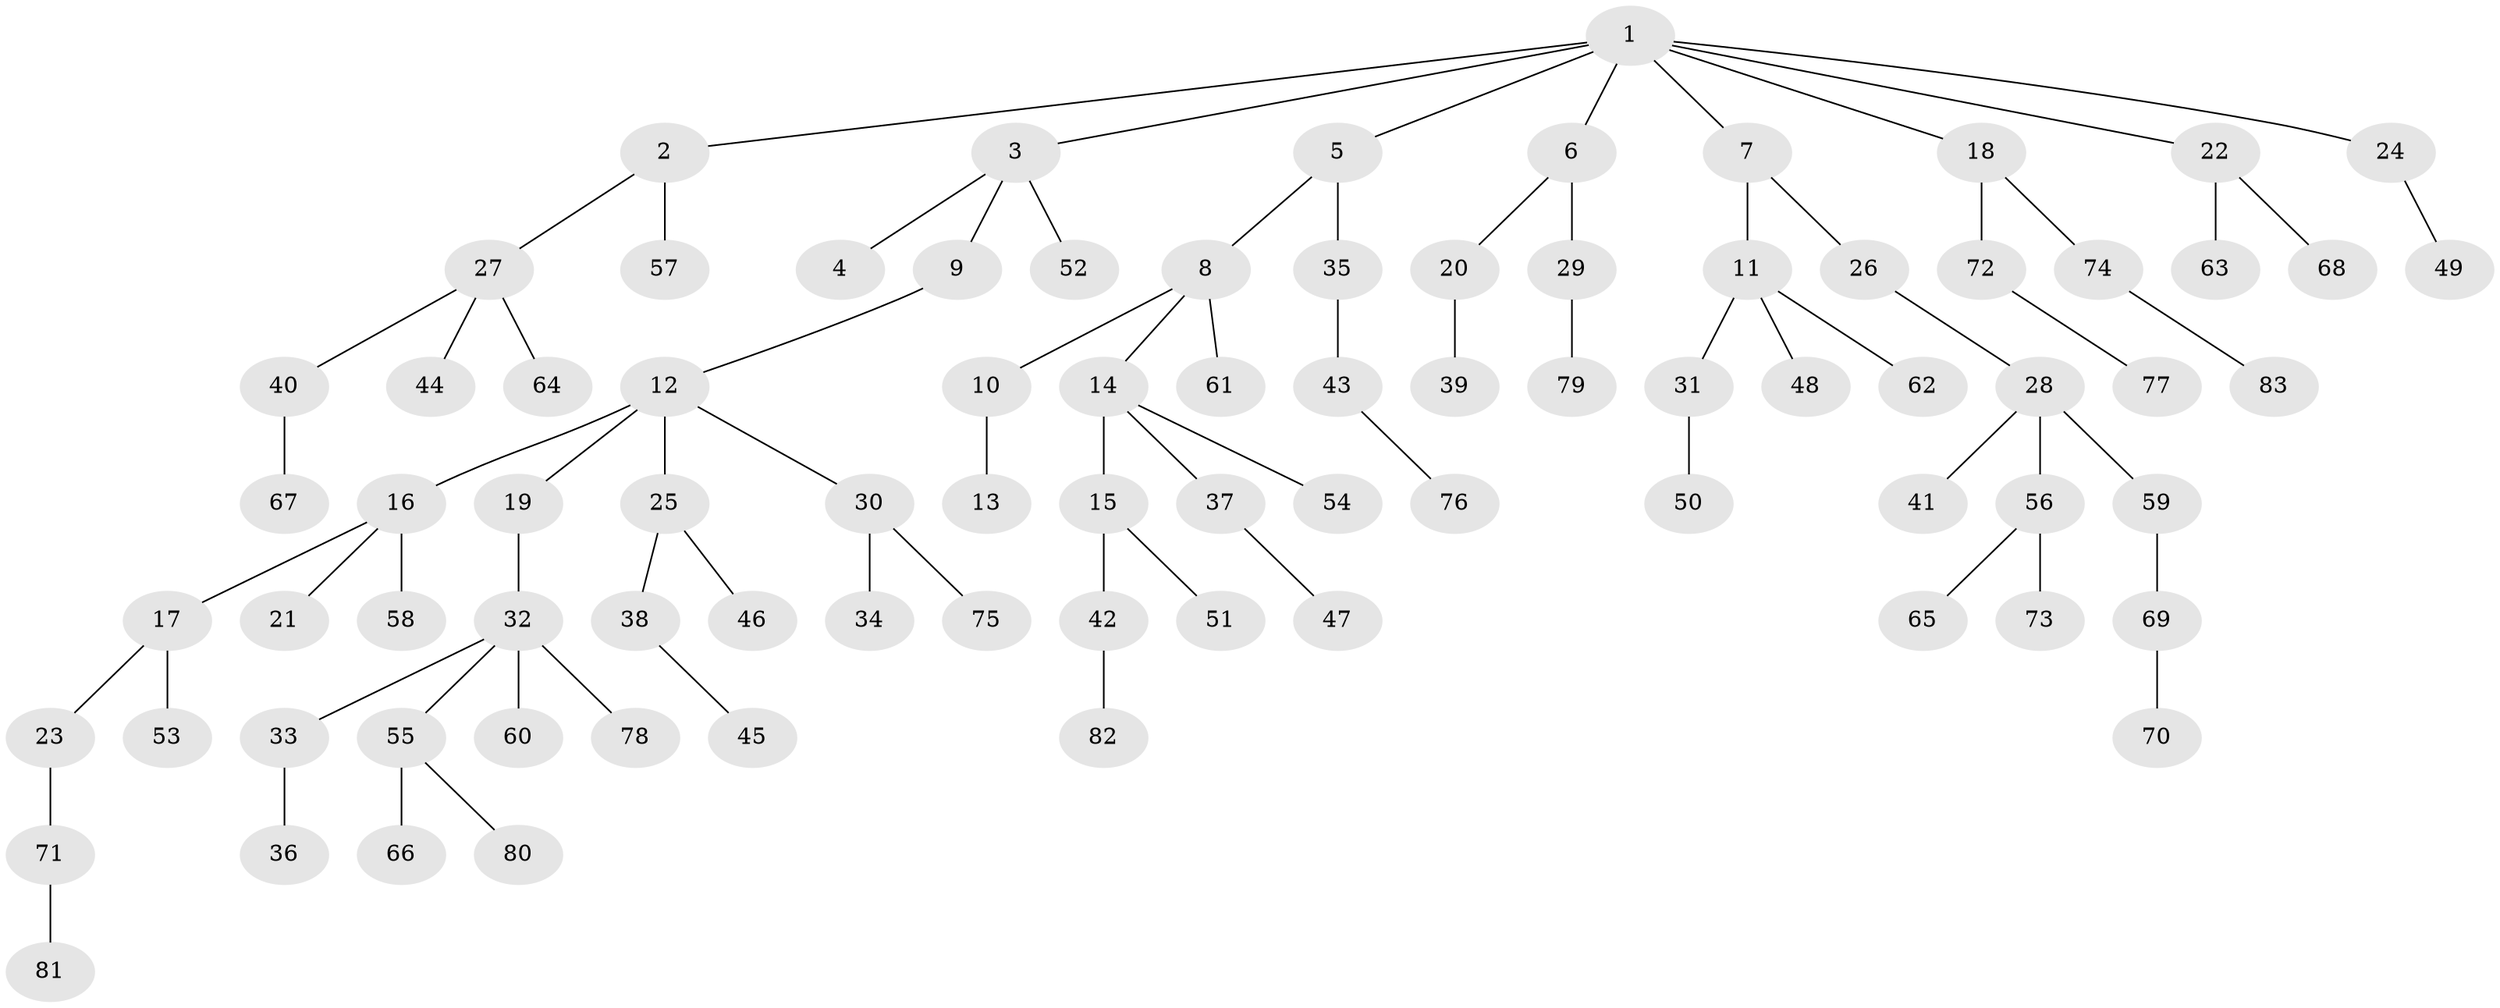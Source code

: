 // coarse degree distribution, {9: 0.024390243902439025, 2: 0.17073170731707318, 5: 0.04878048780487805, 11: 0.024390243902439025, 1: 0.6585365853658537, 3: 0.07317073170731707}
// Generated by graph-tools (version 1.1) at 2025/19/03/04/25 18:19:16]
// undirected, 83 vertices, 82 edges
graph export_dot {
graph [start="1"]
  node [color=gray90,style=filled];
  1;
  2;
  3;
  4;
  5;
  6;
  7;
  8;
  9;
  10;
  11;
  12;
  13;
  14;
  15;
  16;
  17;
  18;
  19;
  20;
  21;
  22;
  23;
  24;
  25;
  26;
  27;
  28;
  29;
  30;
  31;
  32;
  33;
  34;
  35;
  36;
  37;
  38;
  39;
  40;
  41;
  42;
  43;
  44;
  45;
  46;
  47;
  48;
  49;
  50;
  51;
  52;
  53;
  54;
  55;
  56;
  57;
  58;
  59;
  60;
  61;
  62;
  63;
  64;
  65;
  66;
  67;
  68;
  69;
  70;
  71;
  72;
  73;
  74;
  75;
  76;
  77;
  78;
  79;
  80;
  81;
  82;
  83;
  1 -- 2;
  1 -- 3;
  1 -- 5;
  1 -- 6;
  1 -- 7;
  1 -- 18;
  1 -- 22;
  1 -- 24;
  2 -- 27;
  2 -- 57;
  3 -- 4;
  3 -- 9;
  3 -- 52;
  5 -- 8;
  5 -- 35;
  6 -- 20;
  6 -- 29;
  7 -- 11;
  7 -- 26;
  8 -- 10;
  8 -- 14;
  8 -- 61;
  9 -- 12;
  10 -- 13;
  11 -- 31;
  11 -- 48;
  11 -- 62;
  12 -- 16;
  12 -- 19;
  12 -- 25;
  12 -- 30;
  14 -- 15;
  14 -- 37;
  14 -- 54;
  15 -- 42;
  15 -- 51;
  16 -- 17;
  16 -- 21;
  16 -- 58;
  17 -- 23;
  17 -- 53;
  18 -- 72;
  18 -- 74;
  19 -- 32;
  20 -- 39;
  22 -- 63;
  22 -- 68;
  23 -- 71;
  24 -- 49;
  25 -- 38;
  25 -- 46;
  26 -- 28;
  27 -- 40;
  27 -- 44;
  27 -- 64;
  28 -- 41;
  28 -- 56;
  28 -- 59;
  29 -- 79;
  30 -- 34;
  30 -- 75;
  31 -- 50;
  32 -- 33;
  32 -- 55;
  32 -- 60;
  32 -- 78;
  33 -- 36;
  35 -- 43;
  37 -- 47;
  38 -- 45;
  40 -- 67;
  42 -- 82;
  43 -- 76;
  55 -- 66;
  55 -- 80;
  56 -- 65;
  56 -- 73;
  59 -- 69;
  69 -- 70;
  71 -- 81;
  72 -- 77;
  74 -- 83;
}
